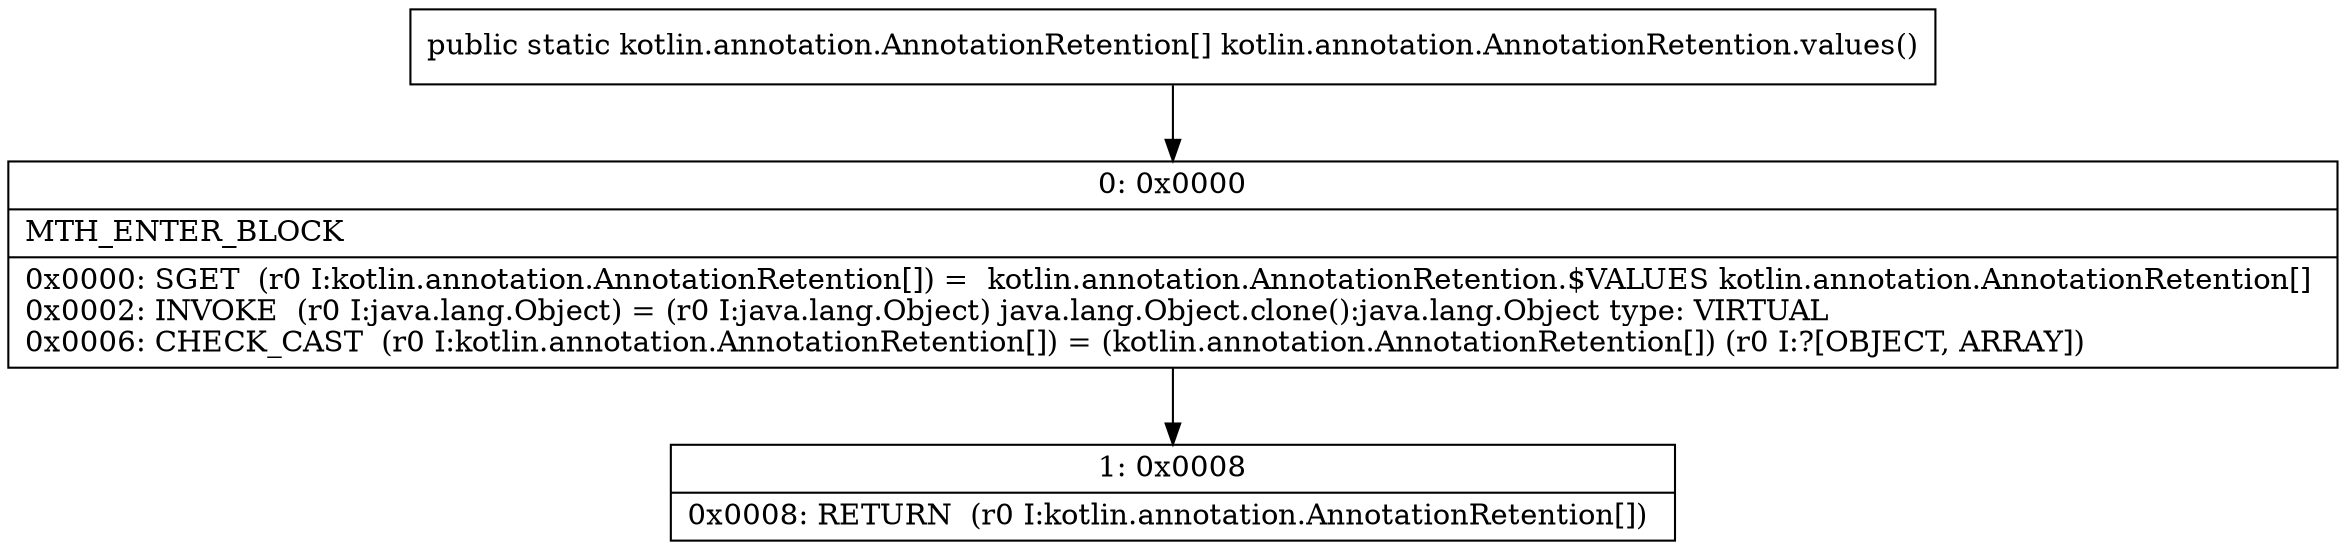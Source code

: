 digraph "CFG forkotlin.annotation.AnnotationRetention.values()[Lkotlin\/annotation\/AnnotationRetention;" {
Node_0 [shape=record,label="{0\:\ 0x0000|MTH_ENTER_BLOCK\l|0x0000: SGET  (r0 I:kotlin.annotation.AnnotationRetention[]) =  kotlin.annotation.AnnotationRetention.$VALUES kotlin.annotation.AnnotationRetention[] \l0x0002: INVOKE  (r0 I:java.lang.Object) = (r0 I:java.lang.Object) java.lang.Object.clone():java.lang.Object type: VIRTUAL \l0x0006: CHECK_CAST  (r0 I:kotlin.annotation.AnnotationRetention[]) = (kotlin.annotation.AnnotationRetention[]) (r0 I:?[OBJECT, ARRAY]) \l}"];
Node_1 [shape=record,label="{1\:\ 0x0008|0x0008: RETURN  (r0 I:kotlin.annotation.AnnotationRetention[]) \l}"];
MethodNode[shape=record,label="{public static kotlin.annotation.AnnotationRetention[] kotlin.annotation.AnnotationRetention.values() }"];
MethodNode -> Node_0;
Node_0 -> Node_1;
}

